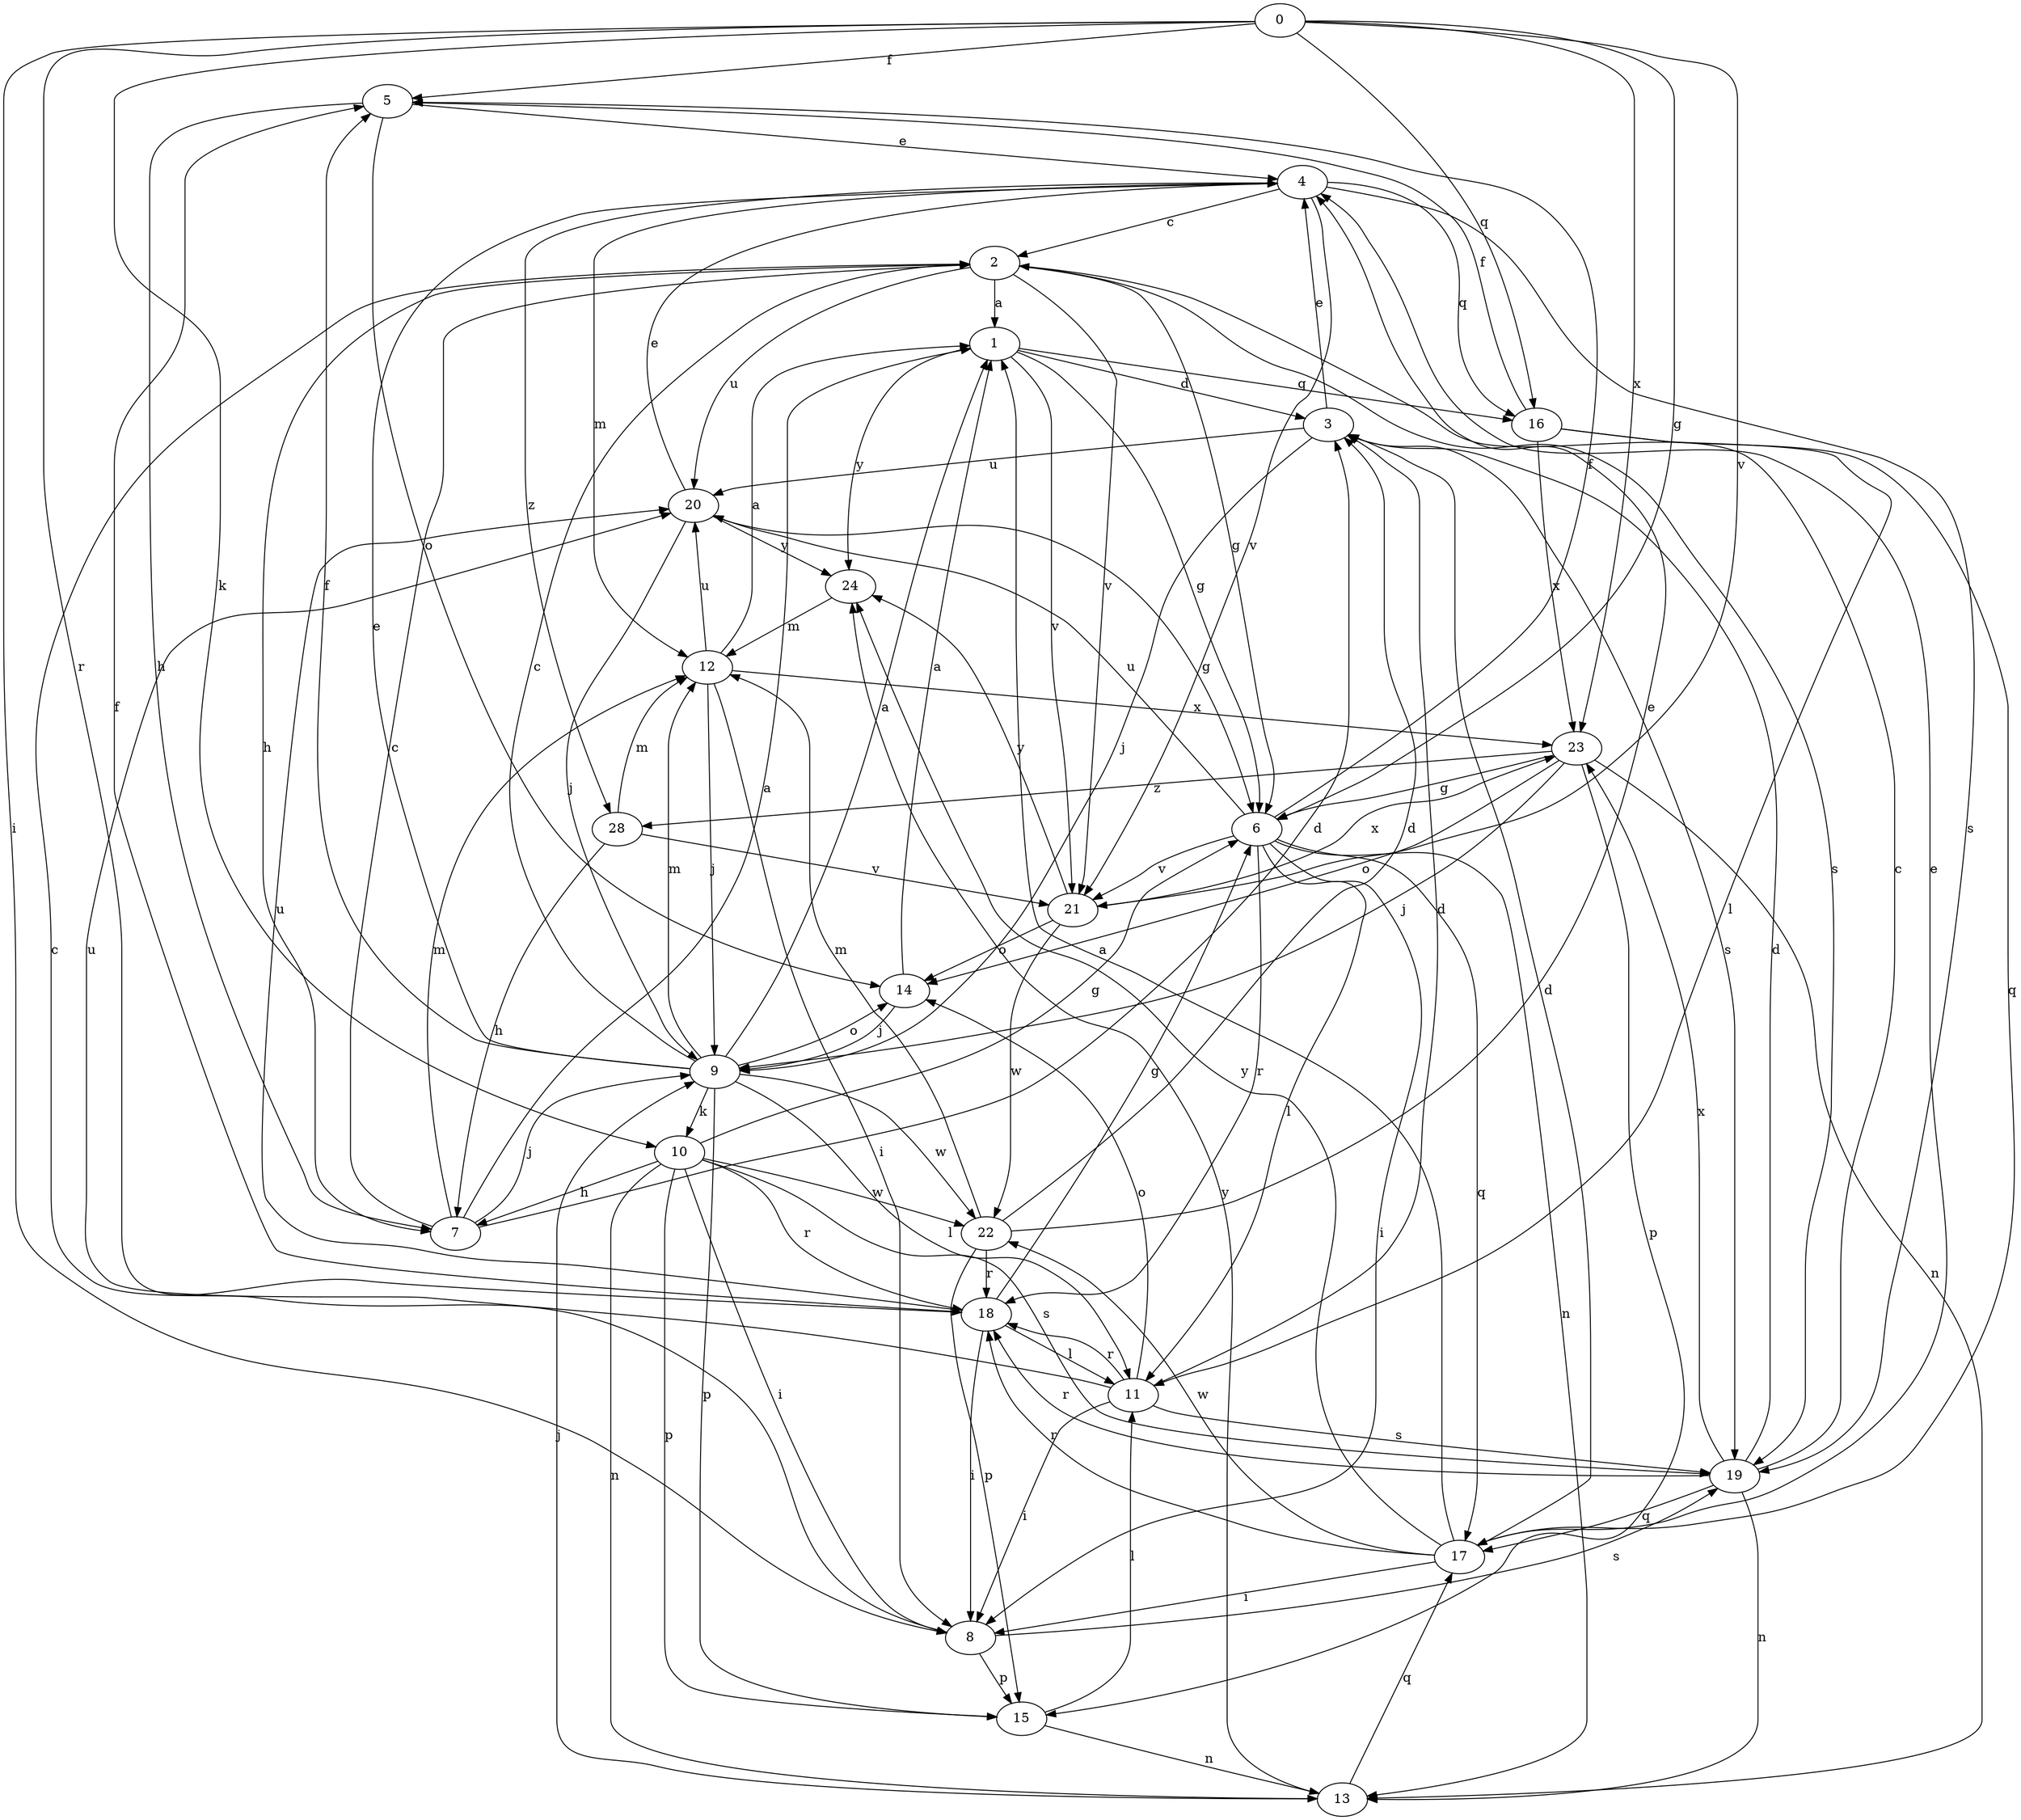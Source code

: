 strict digraph  {
0;
1;
2;
3;
4;
5;
6;
7;
8;
9;
10;
11;
12;
13;
14;
15;
16;
17;
18;
19;
20;
21;
22;
23;
24;
28;
0 -> 5  [label=f];
0 -> 6  [label=g];
0 -> 8  [label=i];
0 -> 10  [label=k];
0 -> 16  [label=q];
0 -> 18  [label=r];
0 -> 21  [label=v];
0 -> 23  [label=x];
1 -> 3  [label=d];
1 -> 6  [label=g];
1 -> 16  [label=q];
1 -> 21  [label=v];
1 -> 24  [label=y];
2 -> 1  [label=a];
2 -> 6  [label=g];
2 -> 7  [label=h];
2 -> 19  [label=s];
2 -> 20  [label=u];
2 -> 21  [label=v];
3 -> 4  [label=e];
3 -> 9  [label=j];
3 -> 19  [label=s];
3 -> 20  [label=u];
4 -> 2  [label=c];
4 -> 12  [label=m];
4 -> 16  [label=q];
4 -> 19  [label=s];
4 -> 21  [label=v];
4 -> 28  [label=z];
5 -> 4  [label=e];
5 -> 7  [label=h];
5 -> 14  [label=o];
6 -> 5  [label=f];
6 -> 8  [label=i];
6 -> 11  [label=l];
6 -> 13  [label=n];
6 -> 17  [label=q];
6 -> 18  [label=r];
6 -> 20  [label=u];
6 -> 21  [label=v];
7 -> 1  [label=a];
7 -> 2  [label=c];
7 -> 3  [label=d];
7 -> 9  [label=j];
7 -> 12  [label=m];
8 -> 2  [label=c];
8 -> 15  [label=p];
8 -> 19  [label=s];
9 -> 1  [label=a];
9 -> 2  [label=c];
9 -> 4  [label=e];
9 -> 5  [label=f];
9 -> 10  [label=k];
9 -> 11  [label=l];
9 -> 12  [label=m];
9 -> 14  [label=o];
9 -> 15  [label=p];
9 -> 22  [label=w];
10 -> 6  [label=g];
10 -> 7  [label=h];
10 -> 8  [label=i];
10 -> 13  [label=n];
10 -> 15  [label=p];
10 -> 18  [label=r];
10 -> 19  [label=s];
10 -> 22  [label=w];
11 -> 3  [label=d];
11 -> 8  [label=i];
11 -> 14  [label=o];
11 -> 18  [label=r];
11 -> 19  [label=s];
11 -> 20  [label=u];
12 -> 1  [label=a];
12 -> 8  [label=i];
12 -> 9  [label=j];
12 -> 20  [label=u];
12 -> 23  [label=x];
13 -> 9  [label=j];
13 -> 17  [label=q];
13 -> 24  [label=y];
14 -> 1  [label=a];
14 -> 9  [label=j];
15 -> 11  [label=l];
15 -> 13  [label=n];
16 -> 5  [label=f];
16 -> 11  [label=l];
16 -> 17  [label=q];
16 -> 23  [label=x];
17 -> 1  [label=a];
17 -> 3  [label=d];
17 -> 4  [label=e];
17 -> 8  [label=i];
17 -> 18  [label=r];
17 -> 22  [label=w];
17 -> 24  [label=y];
18 -> 5  [label=f];
18 -> 6  [label=g];
18 -> 8  [label=i];
18 -> 11  [label=l];
18 -> 20  [label=u];
19 -> 2  [label=c];
19 -> 3  [label=d];
19 -> 13  [label=n];
19 -> 17  [label=q];
19 -> 18  [label=r];
19 -> 23  [label=x];
20 -> 4  [label=e];
20 -> 6  [label=g];
20 -> 9  [label=j];
20 -> 24  [label=y];
21 -> 14  [label=o];
21 -> 22  [label=w];
21 -> 23  [label=x];
21 -> 24  [label=y];
22 -> 3  [label=d];
22 -> 4  [label=e];
22 -> 12  [label=m];
22 -> 15  [label=p];
22 -> 18  [label=r];
23 -> 6  [label=g];
23 -> 9  [label=j];
23 -> 13  [label=n];
23 -> 14  [label=o];
23 -> 15  [label=p];
23 -> 28  [label=z];
24 -> 12  [label=m];
28 -> 7  [label=h];
28 -> 12  [label=m];
28 -> 21  [label=v];
}
